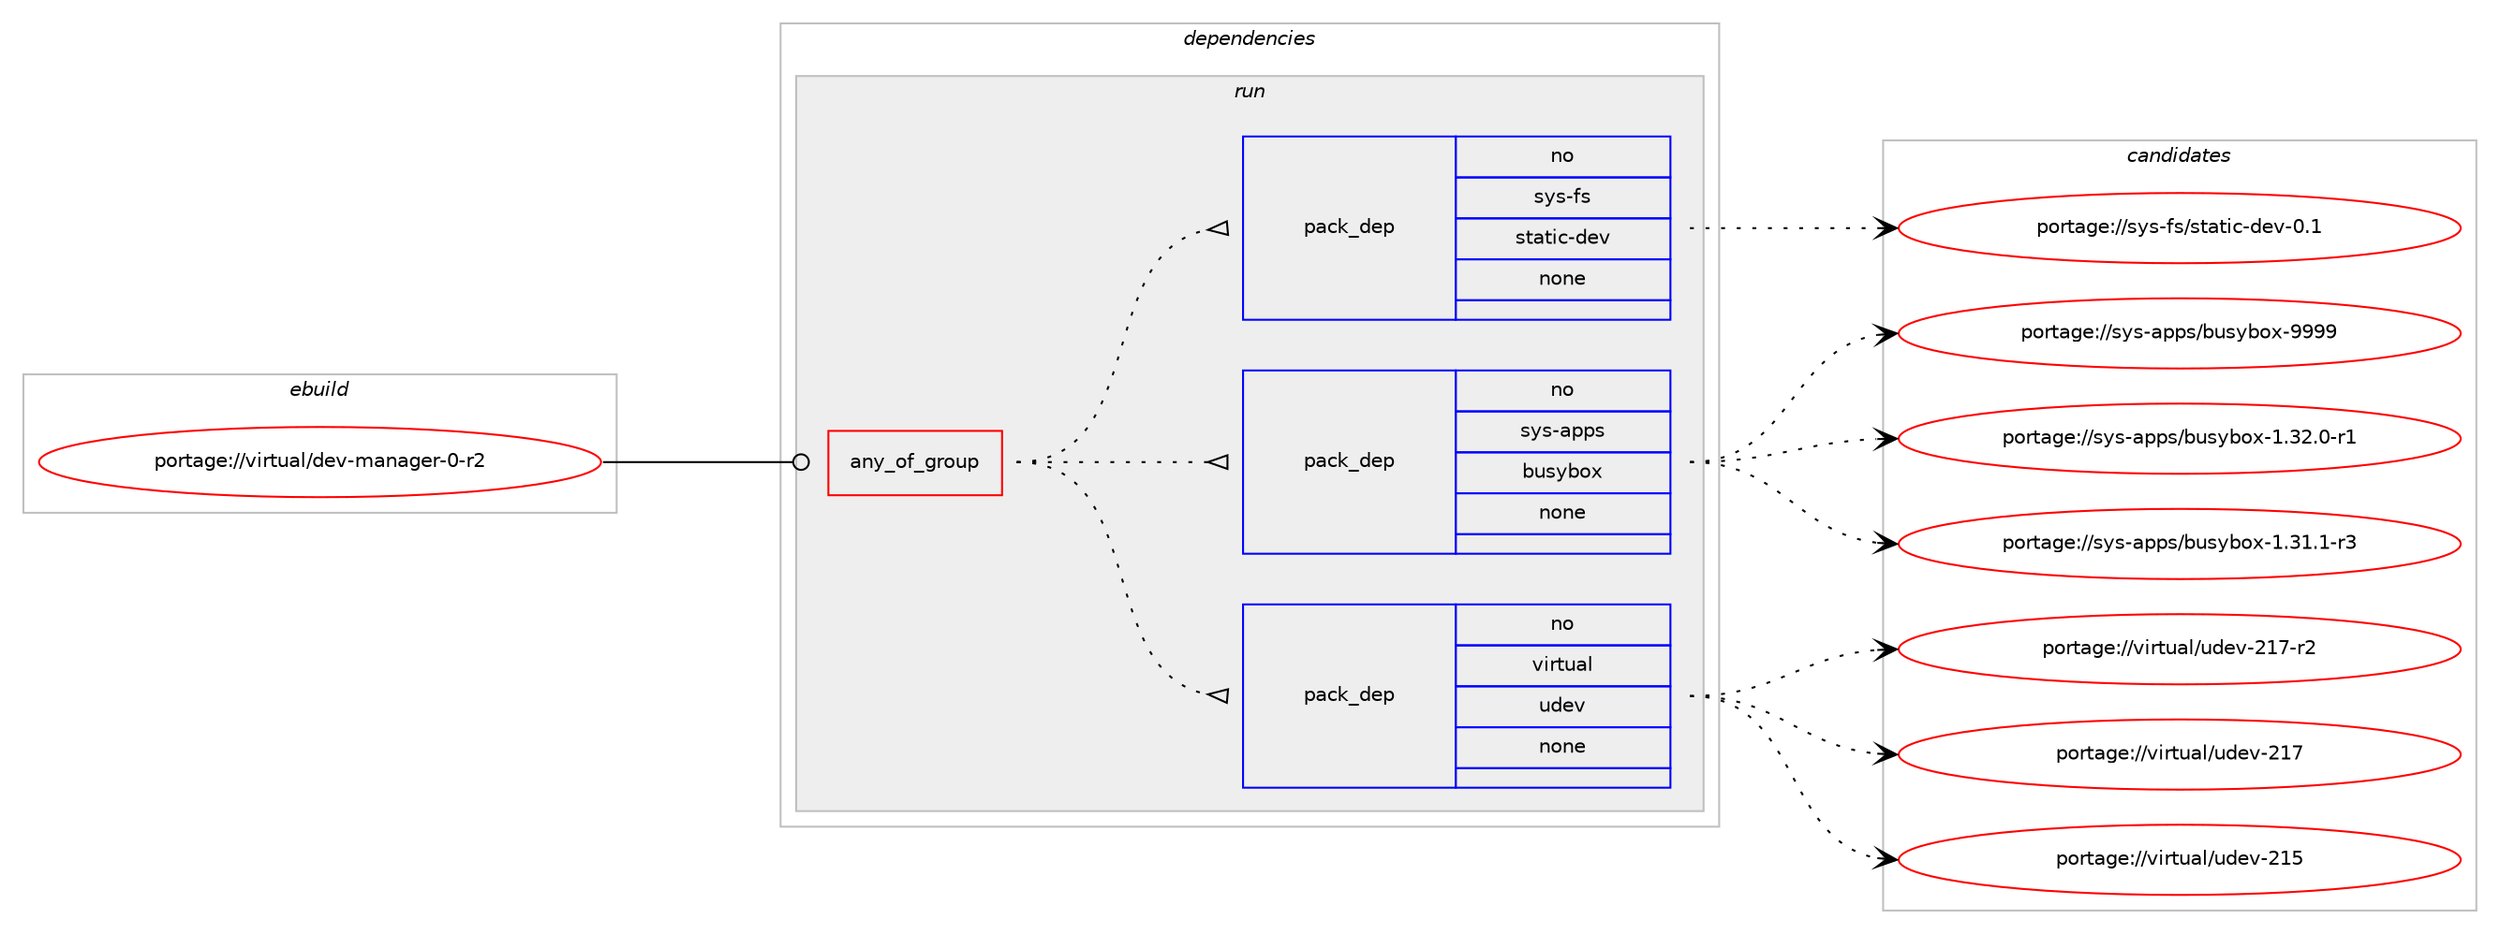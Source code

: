digraph prolog {

# *************
# Graph options
# *************

newrank=true;
concentrate=true;
compound=true;
graph [rankdir=LR,fontname=Helvetica,fontsize=10,ranksep=1.5];#, ranksep=2.5, nodesep=0.2];
edge  [arrowhead=vee];
node  [fontname=Helvetica,fontsize=10];

# **********
# The ebuild
# **********

subgraph cluster_leftcol {
color=gray;
rank=same;
label=<<i>ebuild</i>>;
id [label="portage://virtual/dev-manager-0-r2", color=red, width=4, href="../virtual/dev-manager-0-r2.svg"];
}

# ****************
# The dependencies
# ****************

subgraph cluster_midcol {
color=gray;
label=<<i>dependencies</i>>;
subgraph cluster_compile {
fillcolor="#eeeeee";
style=filled;
label=<<i>compile</i>>;
}
subgraph cluster_compileandrun {
fillcolor="#eeeeee";
style=filled;
label=<<i>compile and run</i>>;
}
subgraph cluster_run {
fillcolor="#eeeeee";
style=filled;
label=<<i>run</i>>;
subgraph any26 {
dependency1427 [label=<<TABLE BORDER="0" CELLBORDER="1" CELLSPACING="0" CELLPADDING="4"><TR><TD CELLPADDING="10">any_of_group</TD></TR></TABLE>>, shape=none, color=red];subgraph pack1295 {
dependency1428 [label=<<TABLE BORDER="0" CELLBORDER="1" CELLSPACING="0" CELLPADDING="4" WIDTH="220"><TR><TD ROWSPAN="6" CELLPADDING="30">pack_dep</TD></TR><TR><TD WIDTH="110">no</TD></TR><TR><TD>virtual</TD></TR><TR><TD>udev</TD></TR><TR><TD>none</TD></TR><TR><TD></TD></TR></TABLE>>, shape=none, color=blue];
}
dependency1427:e -> dependency1428:w [weight=20,style="dotted",arrowhead="oinv"];
subgraph pack1296 {
dependency1429 [label=<<TABLE BORDER="0" CELLBORDER="1" CELLSPACING="0" CELLPADDING="4" WIDTH="220"><TR><TD ROWSPAN="6" CELLPADDING="30">pack_dep</TD></TR><TR><TD WIDTH="110">no</TD></TR><TR><TD>sys-apps</TD></TR><TR><TD>busybox</TD></TR><TR><TD>none</TD></TR><TR><TD></TD></TR></TABLE>>, shape=none, color=blue];
}
dependency1427:e -> dependency1429:w [weight=20,style="dotted",arrowhead="oinv"];
subgraph pack1297 {
dependency1430 [label=<<TABLE BORDER="0" CELLBORDER="1" CELLSPACING="0" CELLPADDING="4" WIDTH="220"><TR><TD ROWSPAN="6" CELLPADDING="30">pack_dep</TD></TR><TR><TD WIDTH="110">no</TD></TR><TR><TD>sys-fs</TD></TR><TR><TD>static-dev</TD></TR><TR><TD>none</TD></TR><TR><TD></TD></TR></TABLE>>, shape=none, color=blue];
}
dependency1427:e -> dependency1430:w [weight=20,style="dotted",arrowhead="oinv"];
}
id:e -> dependency1427:w [weight=20,style="solid",arrowhead="odot"];
}
}

# **************
# The candidates
# **************

subgraph cluster_choices {
rank=same;
color=gray;
label=<<i>candidates</i>>;

subgraph choice1295 {
color=black;
nodesep=1;
choice1181051141161179710847117100101118455049554511450 [label="portage://virtual/udev-217-r2", color=red, width=4,href="../virtual/udev-217-r2.svg"];
choice118105114116117971084711710010111845504955 [label="portage://virtual/udev-217", color=red, width=4,href="../virtual/udev-217.svg"];
choice118105114116117971084711710010111845504953 [label="portage://virtual/udev-215", color=red, width=4,href="../virtual/udev-215.svg"];
dependency1428:e -> choice1181051141161179710847117100101118455049554511450:w [style=dotted,weight="100"];
dependency1428:e -> choice118105114116117971084711710010111845504955:w [style=dotted,weight="100"];
dependency1428:e -> choice118105114116117971084711710010111845504953:w [style=dotted,weight="100"];
}
subgraph choice1296 {
color=black;
nodesep=1;
choice11512111545971121121154798117115121981111204557575757 [label="portage://sys-apps/busybox-9999", color=red, width=4,href="../sys-apps/busybox-9999.svg"];
choice1151211154597112112115479811711512198111120454946515046484511449 [label="portage://sys-apps/busybox-1.32.0-r1", color=red, width=4,href="../sys-apps/busybox-1.32.0-r1.svg"];
choice1151211154597112112115479811711512198111120454946514946494511451 [label="portage://sys-apps/busybox-1.31.1-r3", color=red, width=4,href="../sys-apps/busybox-1.31.1-r3.svg"];
dependency1429:e -> choice11512111545971121121154798117115121981111204557575757:w [style=dotted,weight="100"];
dependency1429:e -> choice1151211154597112112115479811711512198111120454946515046484511449:w [style=dotted,weight="100"];
dependency1429:e -> choice1151211154597112112115479811711512198111120454946514946494511451:w [style=dotted,weight="100"];
}
subgraph choice1297 {
color=black;
nodesep=1;
choice115121115451021154711511697116105994510010111845484649 [label="portage://sys-fs/static-dev-0.1", color=red, width=4,href="../sys-fs/static-dev-0.1.svg"];
dependency1430:e -> choice115121115451021154711511697116105994510010111845484649:w [style=dotted,weight="100"];
}
}

}
